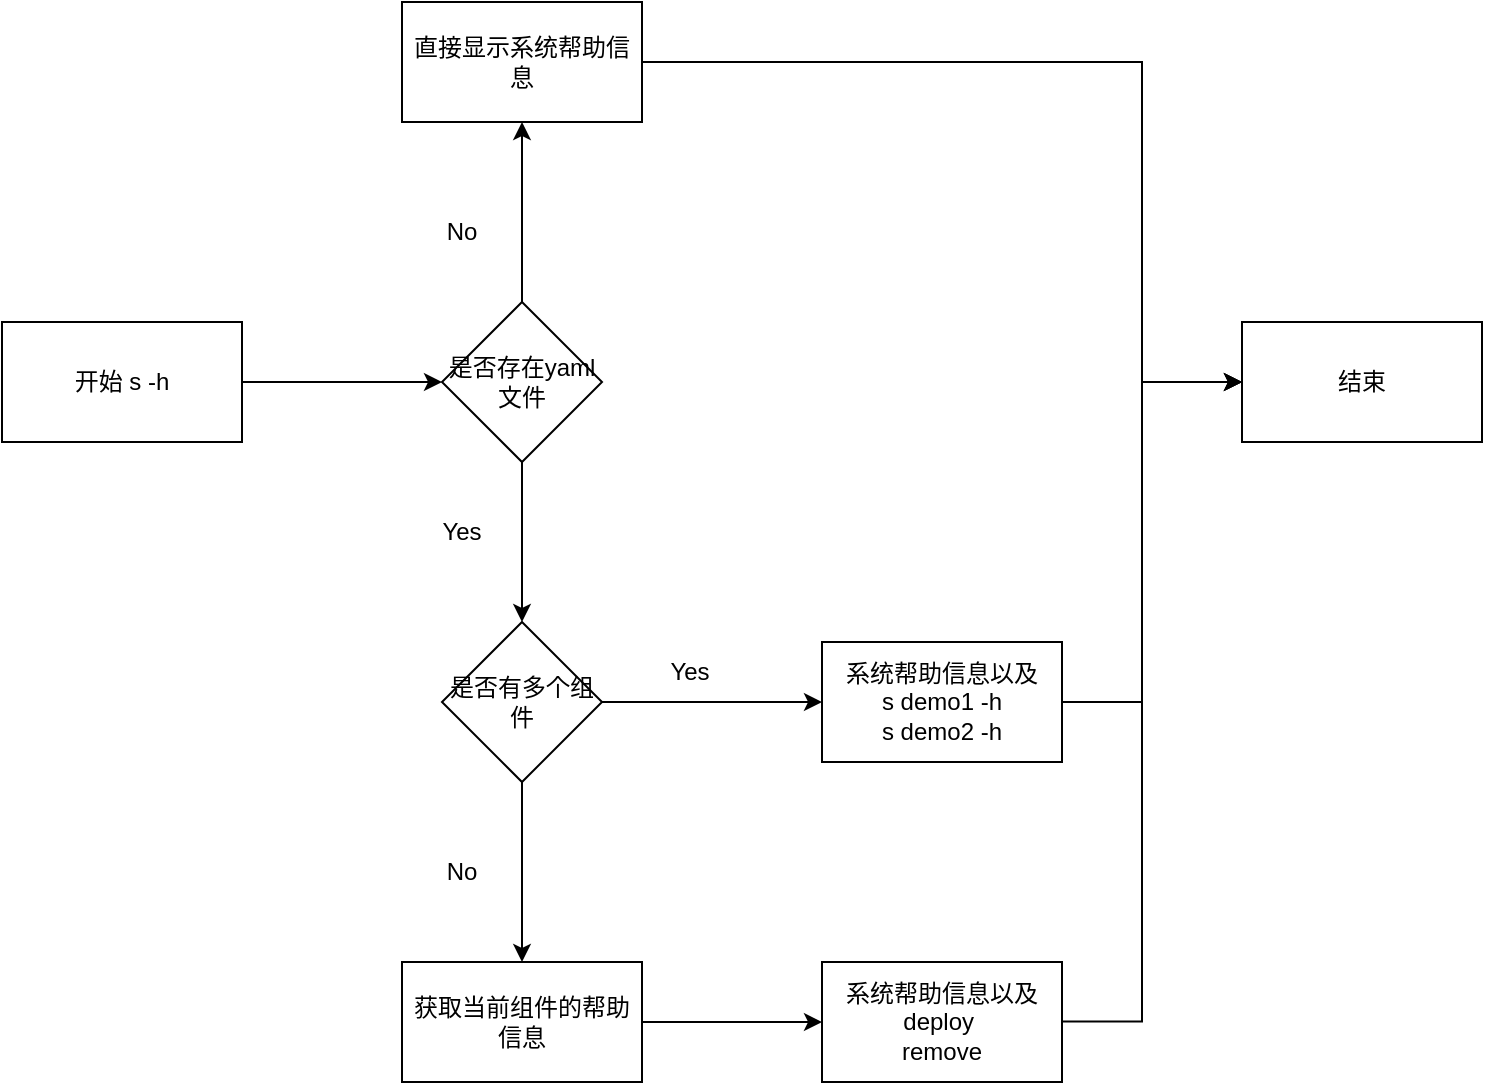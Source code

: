 <mxfile version="21.8.0" type="device" pages="2">
  <diagram id="UzvE0TEPrTkKnNFRsefQ" name="s-h">
    <mxGraphModel dx="1259" dy="2005" grid="1" gridSize="10" guides="1" tooltips="1" connect="1" arrows="1" fold="1" page="1" pageScale="1" pageWidth="827" pageHeight="1169" math="0" shadow="0">
      <root>
        <mxCell id="0" />
        <mxCell id="1" parent="0" />
        <mxCell id="dDJvB4lZi3rj83iIROiV-3" value="" style="edgeStyle=orthogonalEdgeStyle;rounded=0;orthogonalLoop=1;jettySize=auto;html=1;" parent="1" source="dDJvB4lZi3rj83iIROiV-1" target="dDJvB4lZi3rj83iIROiV-2" edge="1">
          <mxGeometry relative="1" as="geometry" />
        </mxCell>
        <mxCell id="dDJvB4lZi3rj83iIROiV-1" value="开始 s -h" style="rounded=0;whiteSpace=wrap;html=1;" parent="1" vertex="1">
          <mxGeometry x="40" y="140" width="120" height="60" as="geometry" />
        </mxCell>
        <mxCell id="dDJvB4lZi3rj83iIROiV-5" value="" style="edgeStyle=orthogonalEdgeStyle;rounded=0;orthogonalLoop=1;jettySize=auto;html=1;" parent="1" source="dDJvB4lZi3rj83iIROiV-2" target="dDJvB4lZi3rj83iIROiV-4" edge="1">
          <mxGeometry relative="1" as="geometry" />
        </mxCell>
        <mxCell id="dDJvB4lZi3rj83iIROiV-8" value="" style="edgeStyle=orthogonalEdgeStyle;rounded=0;orthogonalLoop=1;jettySize=auto;html=1;" parent="1" source="dDJvB4lZi3rj83iIROiV-2" target="dDJvB4lZi3rj83iIROiV-7" edge="1">
          <mxGeometry relative="1" as="geometry" />
        </mxCell>
        <mxCell id="dDJvB4lZi3rj83iIROiV-2" value="是否存在yaml文件" style="rhombus;whiteSpace=wrap;html=1;rounded=0;" parent="1" vertex="1">
          <mxGeometry x="260" y="130" width="80" height="80" as="geometry" />
        </mxCell>
        <mxCell id="dDJvB4lZi3rj83iIROiV-16" style="edgeStyle=orthogonalEdgeStyle;rounded=0;orthogonalLoop=1;jettySize=auto;html=1;exitX=1;exitY=0.5;exitDx=0;exitDy=0;entryX=0;entryY=0.5;entryDx=0;entryDy=0;" parent="1" source="dDJvB4lZi3rj83iIROiV-4" target="dDJvB4lZi3rj83iIROiV-14" edge="1">
          <mxGeometry relative="1" as="geometry">
            <mxPoint x="620" y="170" as="targetPoint" />
            <Array as="points">
              <mxPoint x="610" y="10" />
              <mxPoint x="610" y="170" />
            </Array>
          </mxGeometry>
        </mxCell>
        <mxCell id="dDJvB4lZi3rj83iIROiV-4" value="直接显示系统帮助信息" style="whiteSpace=wrap;html=1;rounded=0;" parent="1" vertex="1">
          <mxGeometry x="240" y="-20" width="120" height="60" as="geometry" />
        </mxCell>
        <mxCell id="dDJvB4lZi3rj83iIROiV-6" value="No" style="text;html=1;strokeColor=none;fillColor=none;align=center;verticalAlign=middle;whiteSpace=wrap;rounded=0;" parent="1" vertex="1">
          <mxGeometry x="240" y="80" width="60" height="30" as="geometry" />
        </mxCell>
        <mxCell id="dDJvB4lZi3rj83iIROiV-11" value="" style="edgeStyle=orthogonalEdgeStyle;rounded=0;orthogonalLoop=1;jettySize=auto;html=1;" parent="1" source="dDJvB4lZi3rj83iIROiV-7" target="dDJvB4lZi3rj83iIROiV-10" edge="1">
          <mxGeometry relative="1" as="geometry" />
        </mxCell>
        <mxCell id="dDJvB4lZi3rj83iIROiV-18" value="" style="edgeStyle=orthogonalEdgeStyle;rounded=0;orthogonalLoop=1;jettySize=auto;html=1;" parent="1" source="dDJvB4lZi3rj83iIROiV-7" target="dDJvB4lZi3rj83iIROiV-17" edge="1">
          <mxGeometry relative="1" as="geometry" />
        </mxCell>
        <mxCell id="dDJvB4lZi3rj83iIROiV-7" value="是否有多个组件" style="rhombus;whiteSpace=wrap;html=1;rounded=0;" parent="1" vertex="1">
          <mxGeometry x="260" y="290" width="80" height="80" as="geometry" />
        </mxCell>
        <mxCell id="dDJvB4lZi3rj83iIROiV-9" value="Yes" style="text;html=1;strokeColor=none;fillColor=none;align=center;verticalAlign=middle;whiteSpace=wrap;rounded=0;" parent="1" vertex="1">
          <mxGeometry x="240" y="230" width="60" height="30" as="geometry" />
        </mxCell>
        <mxCell id="dDJvB4lZi3rj83iIROiV-15" style="edgeStyle=orthogonalEdgeStyle;rounded=0;orthogonalLoop=1;jettySize=auto;html=1;exitX=1;exitY=0.5;exitDx=0;exitDy=0;entryX=0;entryY=0.5;entryDx=0;entryDy=0;" parent="1" source="dDJvB4lZi3rj83iIROiV-10" target="dDJvB4lZi3rj83iIROiV-14" edge="1">
          <mxGeometry relative="1" as="geometry">
            <Array as="points">
              <mxPoint x="610" y="330" />
              <mxPoint x="610" y="170" />
            </Array>
          </mxGeometry>
        </mxCell>
        <mxCell id="dDJvB4lZi3rj83iIROiV-10" value="系统帮助信息以及&lt;br&gt;s demo1 -h&lt;br&gt;s demo2 -h" style="whiteSpace=wrap;html=1;rounded=0;" parent="1" vertex="1">
          <mxGeometry x="450" y="300" width="120" height="60" as="geometry" />
        </mxCell>
        <mxCell id="dDJvB4lZi3rj83iIROiV-12" value="Yes" style="text;html=1;strokeColor=none;fillColor=none;align=center;verticalAlign=middle;whiteSpace=wrap;rounded=0;" parent="1" vertex="1">
          <mxGeometry x="354" y="300" width="60" height="30" as="geometry" />
        </mxCell>
        <mxCell id="dDJvB4lZi3rj83iIROiV-14" value="结束" style="rounded=0;whiteSpace=wrap;html=1;" parent="1" vertex="1">
          <mxGeometry x="660" y="140" width="120" height="60" as="geometry" />
        </mxCell>
        <mxCell id="dDJvB4lZi3rj83iIROiV-21" style="edgeStyle=orthogonalEdgeStyle;rounded=0;orthogonalLoop=1;jettySize=auto;html=1;exitX=1;exitY=0.5;exitDx=0;exitDy=0;entryX=0;entryY=0.5;entryDx=0;entryDy=0;" parent="1" source="dDJvB4lZi3rj83iIROiV-17" target="dDJvB4lZi3rj83iIROiV-20" edge="1">
          <mxGeometry relative="1" as="geometry" />
        </mxCell>
        <mxCell id="dDJvB4lZi3rj83iIROiV-17" value="获取当前组件的帮助信息" style="whiteSpace=wrap;html=1;rounded=0;" parent="1" vertex="1">
          <mxGeometry x="240" y="460" width="120" height="60" as="geometry" />
        </mxCell>
        <mxCell id="dDJvB4lZi3rj83iIROiV-19" value="No" style="text;html=1;strokeColor=none;fillColor=none;align=center;verticalAlign=middle;whiteSpace=wrap;rounded=0;" parent="1" vertex="1">
          <mxGeometry x="240" y="400" width="60" height="30" as="geometry" />
        </mxCell>
        <mxCell id="dDJvB4lZi3rj83iIROiV-23" style="edgeStyle=orthogonalEdgeStyle;rounded=0;orthogonalLoop=1;jettySize=auto;html=1;exitX=1;exitY=0.5;exitDx=0;exitDy=0;entryX=0;entryY=0.5;entryDx=0;entryDy=0;" parent="1" target="dDJvB4lZi3rj83iIROiV-14" edge="1">
          <mxGeometry relative="1" as="geometry">
            <mxPoint x="520" y="489.76" as="sourcePoint" />
            <mxPoint x="610" y="169.76" as="targetPoint" />
            <Array as="points">
              <mxPoint x="610" y="490" />
              <mxPoint x="610" y="170" />
            </Array>
          </mxGeometry>
        </mxCell>
        <mxCell id="dDJvB4lZi3rj83iIROiV-20" value="系统帮助信息以及&lt;br&gt;deploy&amp;nbsp;&lt;br&gt;remove" style="whiteSpace=wrap;html=1;rounded=0;" parent="1" vertex="1">
          <mxGeometry x="450" y="460" width="120" height="60" as="geometry" />
        </mxCell>
      </root>
    </mxGraphModel>
  </diagram>
  <diagram name="s alias -h" id="KP02ZGQMI5G2kiFc2Jaz">
    <mxGraphModel dx="1762" dy="2339" grid="1" gridSize="10" guides="1" tooltips="1" connect="1" arrows="1" fold="1" page="1" pageScale="1" pageWidth="827" pageHeight="1169" math="0" shadow="0">
      <root>
        <mxCell id="XXijVbnKX7JwE5Kmd3mC-0" />
        <mxCell id="XXijVbnKX7JwE5Kmd3mC-1" parent="XXijVbnKX7JwE5Kmd3mC-0" />
        <mxCell id="XXijVbnKX7JwE5Kmd3mC-2" value="" style="edgeStyle=orthogonalEdgeStyle;rounded=0;orthogonalLoop=1;jettySize=auto;html=1;" edge="1" parent="XXijVbnKX7JwE5Kmd3mC-1" source="XXijVbnKX7JwE5Kmd3mC-3" target="XXijVbnKX7JwE5Kmd3mC-6">
          <mxGeometry relative="1" as="geometry" />
        </mxCell>
        <mxCell id="XXijVbnKX7JwE5Kmd3mC-3" value="开始 s alias -h" style="rounded=0;whiteSpace=wrap;html=1;" vertex="1" parent="XXijVbnKX7JwE5Kmd3mC-1">
          <mxGeometry x="40" y="140" width="120" height="60" as="geometry" />
        </mxCell>
        <mxCell id="XXijVbnKX7JwE5Kmd3mC-4" value="" style="edgeStyle=orthogonalEdgeStyle;rounded=0;orthogonalLoop=1;jettySize=auto;html=1;" edge="1" parent="XXijVbnKX7JwE5Kmd3mC-1" source="XXijVbnKX7JwE5Kmd3mC-6" target="XXijVbnKX7JwE5Kmd3mC-8">
          <mxGeometry relative="1" as="geometry" />
        </mxCell>
        <mxCell id="7nmGPQvEuP6IW24rr84M-1" style="edgeStyle=orthogonalEdgeStyle;rounded=0;orthogonalLoop=1;jettySize=auto;html=1;exitX=0.5;exitY=1;exitDx=0;exitDy=0;entryX=0.5;entryY=0;entryDx=0;entryDy=0;" edge="1" parent="XXijVbnKX7JwE5Kmd3mC-1" source="XXijVbnKX7JwE5Kmd3mC-6" target="7nmGPQvEuP6IW24rr84M-0">
          <mxGeometry relative="1" as="geometry" />
        </mxCell>
        <mxCell id="XXijVbnKX7JwE5Kmd3mC-6" value="是否存在yaml文件" style="rhombus;whiteSpace=wrap;html=1;rounded=0;" vertex="1" parent="XXijVbnKX7JwE5Kmd3mC-1">
          <mxGeometry x="260" y="130" width="80" height="80" as="geometry" />
        </mxCell>
        <mxCell id="XXijVbnKX7JwE5Kmd3mC-8" value="直接报错" style="whiteSpace=wrap;html=1;rounded=0;" vertex="1" parent="XXijVbnKX7JwE5Kmd3mC-1">
          <mxGeometry x="240" y="-20" width="120" height="60" as="geometry" />
        </mxCell>
        <mxCell id="XXijVbnKX7JwE5Kmd3mC-9" value="No" style="text;html=1;strokeColor=none;fillColor=none;align=center;verticalAlign=middle;whiteSpace=wrap;rounded=0;" vertex="1" parent="XXijVbnKX7JwE5Kmd3mC-1">
          <mxGeometry x="240" y="80" width="60" height="30" as="geometry" />
        </mxCell>
        <mxCell id="XXijVbnKX7JwE5Kmd3mC-10" value="" style="edgeStyle=orthogonalEdgeStyle;rounded=0;orthogonalLoop=1;jettySize=auto;html=1;" edge="1" parent="XXijVbnKX7JwE5Kmd3mC-1" source="XXijVbnKX7JwE5Kmd3mC-12" target="XXijVbnKX7JwE5Kmd3mC-15">
          <mxGeometry relative="1" as="geometry" />
        </mxCell>
        <mxCell id="XXijVbnKX7JwE5Kmd3mC-11" value="" style="edgeStyle=orthogonalEdgeStyle;rounded=0;orthogonalLoop=1;jettySize=auto;html=1;" edge="1" parent="XXijVbnKX7JwE5Kmd3mC-1" source="XXijVbnKX7JwE5Kmd3mC-12" target="XXijVbnKX7JwE5Kmd3mC-19">
          <mxGeometry relative="1" as="geometry" />
        </mxCell>
        <mxCell id="XXijVbnKX7JwE5Kmd3mC-12" value="是否有多个组件" style="rhombus;whiteSpace=wrap;html=1;rounded=0;" vertex="1" parent="XXijVbnKX7JwE5Kmd3mC-1">
          <mxGeometry x="260" y="490" width="80" height="80" as="geometry" />
        </mxCell>
        <mxCell id="XXijVbnKX7JwE5Kmd3mC-13" value="Yes" style="text;html=1;strokeColor=none;fillColor=none;align=center;verticalAlign=middle;whiteSpace=wrap;rounded=0;" vertex="1" parent="XXijVbnKX7JwE5Kmd3mC-1">
          <mxGeometry x="240" y="230" width="60" height="30" as="geometry" />
        </mxCell>
        <mxCell id="lhqEhQRyChky4h1k67he-0" style="edgeStyle=orthogonalEdgeStyle;rounded=0;orthogonalLoop=1;jettySize=auto;html=1;exitX=1;exitY=0.5;exitDx=0;exitDy=0;entryX=0.5;entryY=1;entryDx=0;entryDy=0;" edge="1" parent="XXijVbnKX7JwE5Kmd3mC-1" source="XXijVbnKX7JwE5Kmd3mC-15" target="XXijVbnKX7JwE5Kmd3mC-17">
          <mxGeometry relative="1" as="geometry" />
        </mxCell>
        <mxCell id="XXijVbnKX7JwE5Kmd3mC-15" value="循环遍历组件&lt;br&gt;然后显示当前组件的信息" style="whiteSpace=wrap;html=1;rounded=0;" vertex="1" parent="XXijVbnKX7JwE5Kmd3mC-1">
          <mxGeometry x="450" y="500" width="120" height="60" as="geometry" />
        </mxCell>
        <mxCell id="XXijVbnKX7JwE5Kmd3mC-16" value="Yes" style="text;html=1;strokeColor=none;fillColor=none;align=center;verticalAlign=middle;whiteSpace=wrap;rounded=0;" vertex="1" parent="XXijVbnKX7JwE5Kmd3mC-1">
          <mxGeometry x="354" y="500" width="60" height="30" as="geometry" />
        </mxCell>
        <mxCell id="XXijVbnKX7JwE5Kmd3mC-17" value="结束" style="rounded=0;whiteSpace=wrap;html=1;" vertex="1" parent="XXijVbnKX7JwE5Kmd3mC-1">
          <mxGeometry x="660" y="140" width="120" height="60" as="geometry" />
        </mxCell>
        <mxCell id="XXijVbnKX7JwE5Kmd3mC-18" style="edgeStyle=orthogonalEdgeStyle;rounded=0;orthogonalLoop=1;jettySize=auto;html=1;exitX=1;exitY=0.5;exitDx=0;exitDy=0;entryX=0;entryY=0.5;entryDx=0;entryDy=0;" edge="1" parent="XXijVbnKX7JwE5Kmd3mC-1" source="XXijVbnKX7JwE5Kmd3mC-19" target="XXijVbnKX7JwE5Kmd3mC-22">
          <mxGeometry relative="1" as="geometry" />
        </mxCell>
        <mxCell id="XXijVbnKX7JwE5Kmd3mC-19" value="获取当前组件的帮助信息" style="whiteSpace=wrap;html=1;rounded=0;" vertex="1" parent="XXijVbnKX7JwE5Kmd3mC-1">
          <mxGeometry x="240" y="660" width="120" height="60" as="geometry" />
        </mxCell>
        <mxCell id="XXijVbnKX7JwE5Kmd3mC-20" value="No" style="text;html=1;strokeColor=none;fillColor=none;align=center;verticalAlign=middle;whiteSpace=wrap;rounded=0;" vertex="1" parent="XXijVbnKX7JwE5Kmd3mC-1">
          <mxGeometry x="240" y="600" width="60" height="30" as="geometry" />
        </mxCell>
        <mxCell id="lhqEhQRyChky4h1k67he-1" style="edgeStyle=orthogonalEdgeStyle;rounded=0;orthogonalLoop=1;jettySize=auto;html=1;exitX=1;exitY=0.5;exitDx=0;exitDy=0;entryX=0.5;entryY=1;entryDx=0;entryDy=0;" edge="1" parent="XXijVbnKX7JwE5Kmd3mC-1" source="XXijVbnKX7JwE5Kmd3mC-22" target="XXijVbnKX7JwE5Kmd3mC-17">
          <mxGeometry relative="1" as="geometry" />
        </mxCell>
        <mxCell id="XXijVbnKX7JwE5Kmd3mC-22" value="系统帮助信息以及&lt;br&gt;deploy&amp;nbsp;&lt;br&gt;remove" style="whiteSpace=wrap;html=1;rounded=0;" vertex="1" parent="XXijVbnKX7JwE5Kmd3mC-1">
          <mxGeometry x="450" y="660" width="120" height="60" as="geometry" />
        </mxCell>
        <mxCell id="7nmGPQvEuP6IW24rr84M-2" style="edgeStyle=orthogonalEdgeStyle;rounded=0;orthogonalLoop=1;jettySize=auto;html=1;exitX=0.5;exitY=1;exitDx=0;exitDy=0;entryX=0.5;entryY=0;entryDx=0;entryDy=0;" edge="1" parent="XXijVbnKX7JwE5Kmd3mC-1" source="7nmGPQvEuP6IW24rr84M-0" target="XXijVbnKX7JwE5Kmd3mC-12">
          <mxGeometry relative="1" as="geometry" />
        </mxCell>
        <mxCell id="7nmGPQvEuP6IW24rr84M-0" value="是否指定项目操作" style="rhombus;whiteSpace=wrap;html=1;rounded=0;" vertex="1" parent="XXijVbnKX7JwE5Kmd3mC-1">
          <mxGeometry x="260" y="300" width="80" height="80" as="geometry" />
        </mxCell>
        <mxCell id="7nmGPQvEuP6IW24rr84M-3" value="No" style="text;html=1;strokeColor=none;fillColor=none;align=center;verticalAlign=middle;whiteSpace=wrap;rounded=0;" vertex="1" parent="XXijVbnKX7JwE5Kmd3mC-1">
          <mxGeometry x="240" y="420" width="60" height="30" as="geometry" />
        </mxCell>
      </root>
    </mxGraphModel>
  </diagram>
</mxfile>
